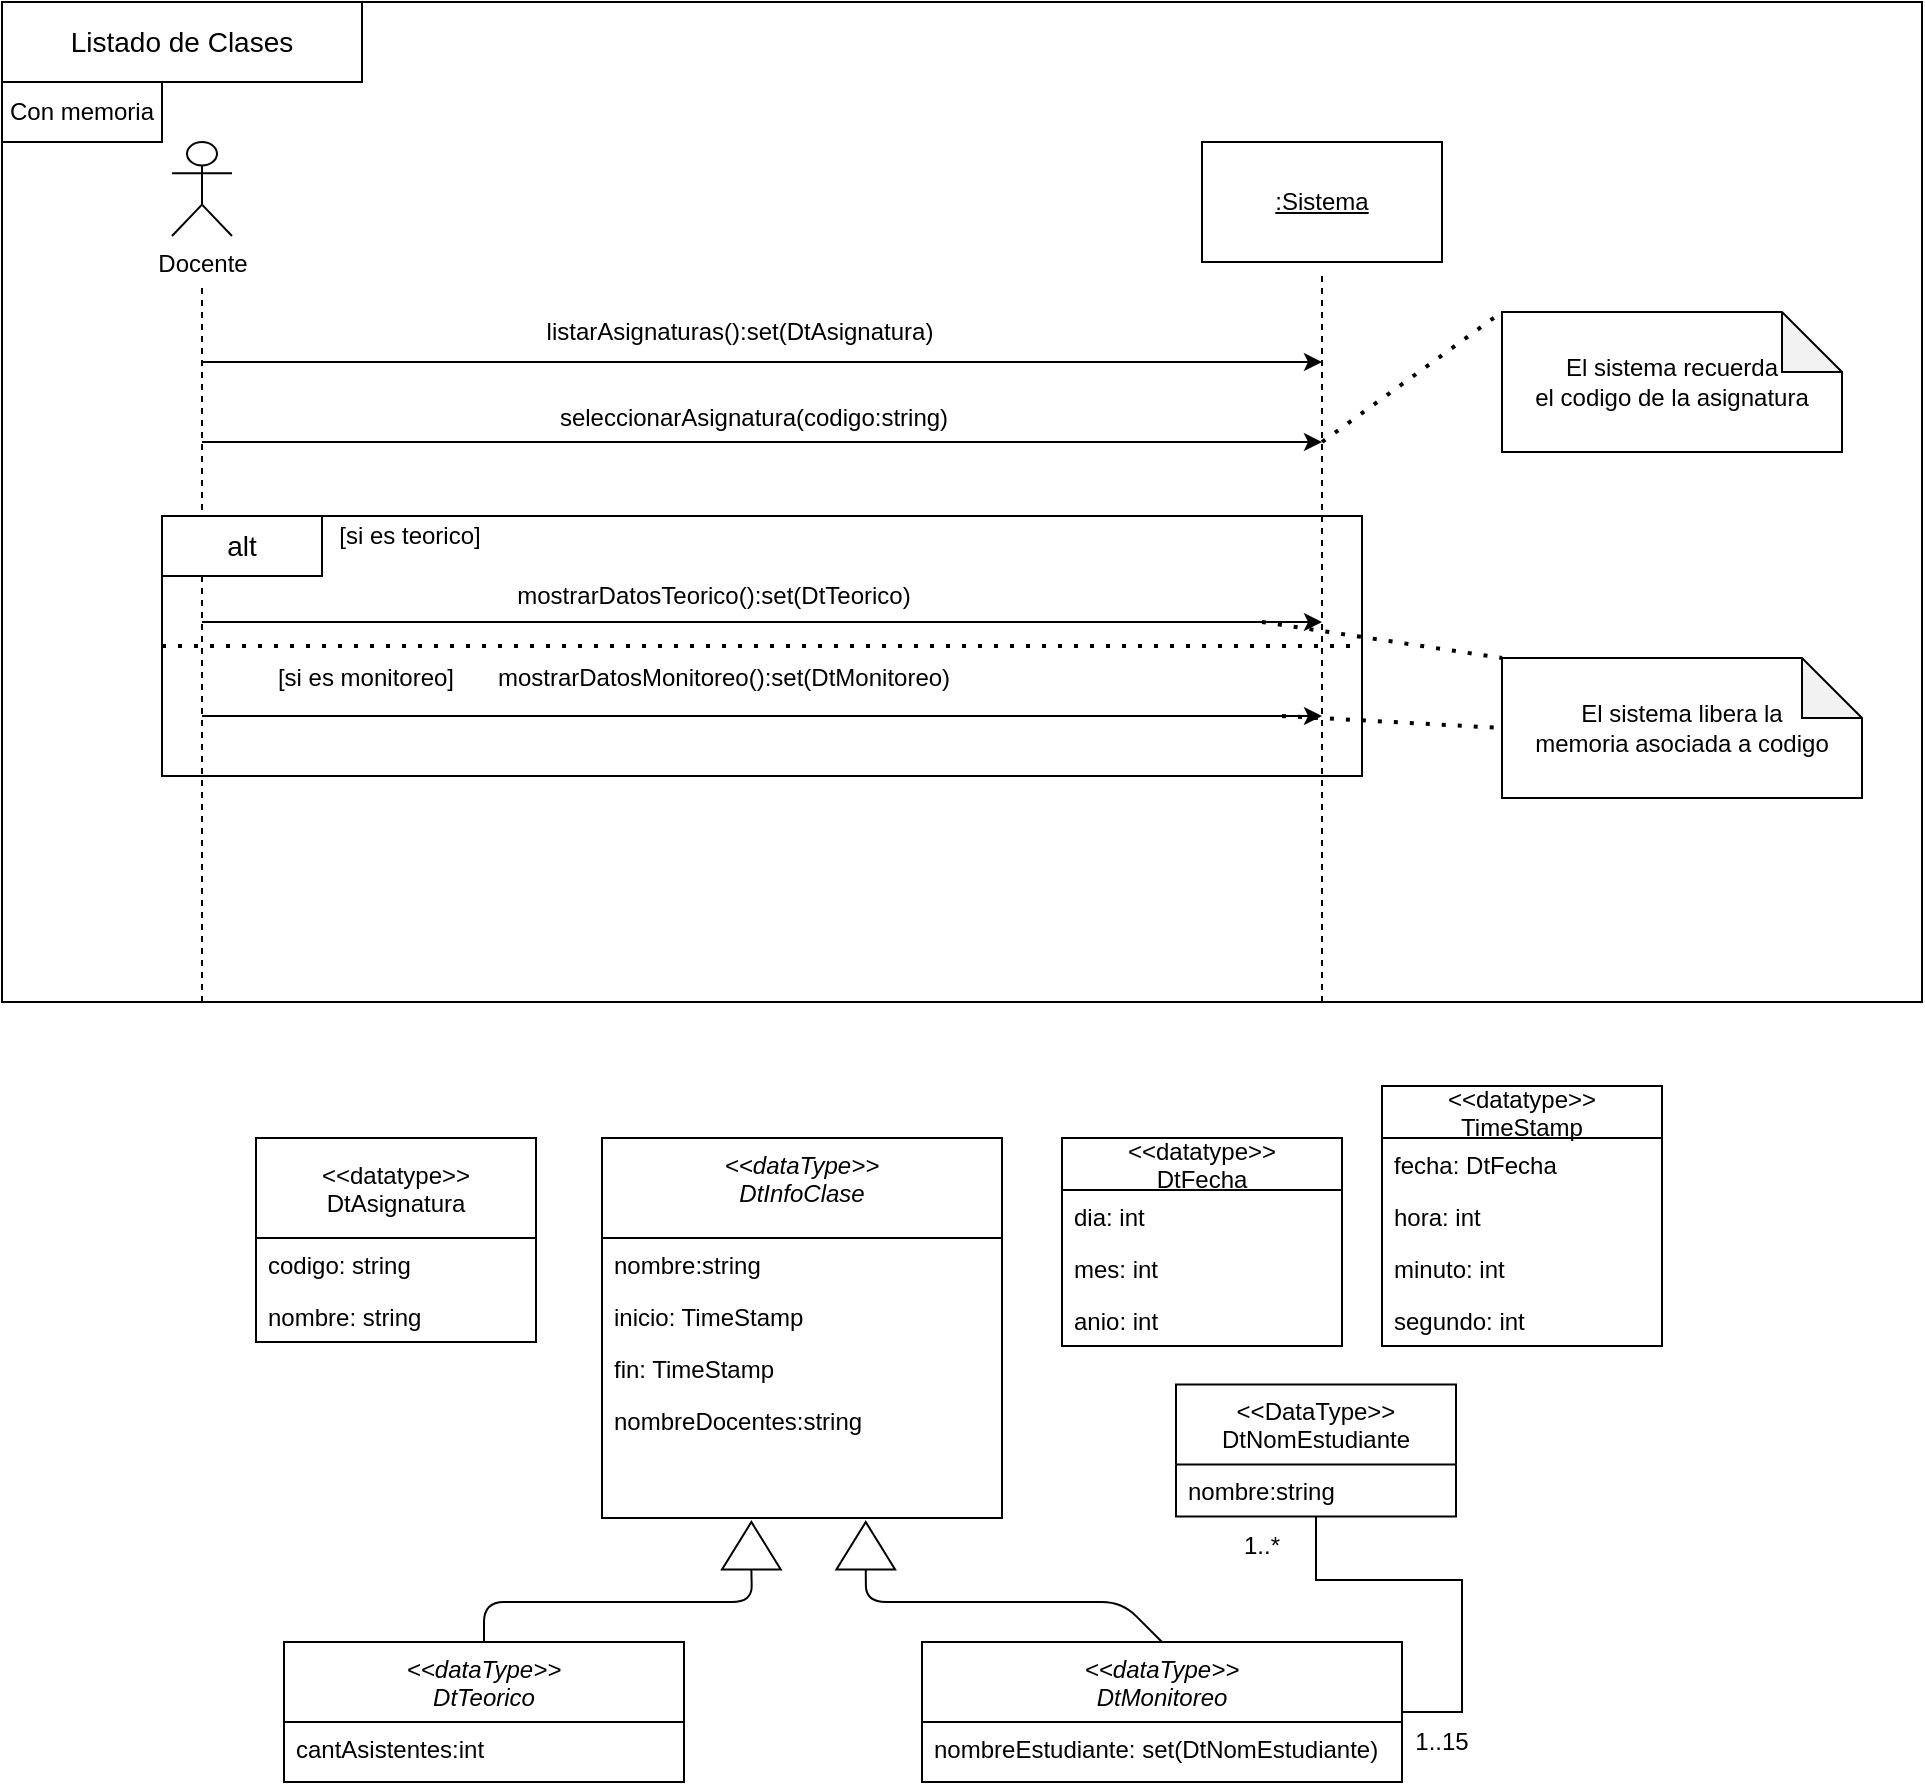 <mxfile version="14.6.11" type="device"><diagram id="C5RBs43oDa-KdzZeNtuy" name="Page-1"><mxGraphModel dx="865" dy="1653" grid="1" gridSize="10" guides="1" tooltips="1" connect="1" arrows="1" fold="1" page="1" pageScale="1" pageWidth="827" pageHeight="1169" math="0" shadow="0"><root><mxCell id="WIyWlLk6GJQsqaUBKTNV-0"/><mxCell id="WIyWlLk6GJQsqaUBKTNV-1" parent="WIyWlLk6GJQsqaUBKTNV-0"/><mxCell id="CHnLRA_8P1fuMN_sT4ML-0" value="" style="rounded=0;whiteSpace=wrap;html=1;" parent="WIyWlLk6GJQsqaUBKTNV-1" vertex="1"><mxGeometry x="100" y="-620" width="960" height="500" as="geometry"/></mxCell><mxCell id="CHnLRA_8P1fuMN_sT4ML-1" value="" style="rounded=0;whiteSpace=wrap;html=1;" parent="WIyWlLk6GJQsqaUBKTNV-1" vertex="1"><mxGeometry x="180" y="-363" width="600" height="130" as="geometry"/></mxCell><mxCell id="CHnLRA_8P1fuMN_sT4ML-2" value="&lt;&lt;dataType&gt;&gt;&#10;DtInfoClase" style="swimlane;fontStyle=2;align=center;verticalAlign=top;childLayout=stackLayout;horizontal=1;startSize=50;horizontalStack=0;resizeParent=1;resizeLast=0;collapsible=1;marginBottom=0;rounded=0;shadow=0;strokeWidth=1;" parent="WIyWlLk6GJQsqaUBKTNV-1" vertex="1"><mxGeometry x="400" y="-52" width="200" height="190" as="geometry"><mxRectangle x="230" y="140" width="160" height="26" as="alternateBounds"/></mxGeometry></mxCell><mxCell id="CHnLRA_8P1fuMN_sT4ML-3" value="nombre:string" style="text;align=left;verticalAlign=top;spacingLeft=4;spacingRight=4;overflow=hidden;rotatable=0;points=[[0,0.5],[1,0.5]];portConstraint=eastwest;" parent="CHnLRA_8P1fuMN_sT4ML-2" vertex="1"><mxGeometry y="50" width="200" height="26" as="geometry"/></mxCell><mxCell id="CHnLRA_8P1fuMN_sT4ML-4" value="inicio: TimeStamp" style="text;align=left;verticalAlign=top;spacingLeft=4;spacingRight=4;overflow=hidden;rotatable=0;points=[[0,0.5],[1,0.5]];portConstraint=eastwest;rounded=0;shadow=0;html=0;" parent="CHnLRA_8P1fuMN_sT4ML-2" vertex="1"><mxGeometry y="76" width="200" height="26" as="geometry"/></mxCell><mxCell id="CHnLRA_8P1fuMN_sT4ML-6" value="fin: TimeStamp" style="text;align=left;verticalAlign=top;spacingLeft=4;spacingRight=4;overflow=hidden;rotatable=0;points=[[0,0.5],[1,0.5]];portConstraint=eastwest;rounded=0;shadow=0;html=0;" parent="CHnLRA_8P1fuMN_sT4ML-2" vertex="1"><mxGeometry y="102" width="200" height="26" as="geometry"/></mxCell><mxCell id="CHnLRA_8P1fuMN_sT4ML-5" value="nombreDocentes:string" style="text;align=left;verticalAlign=top;spacingLeft=4;spacingRight=4;overflow=hidden;rotatable=0;points=[[0,0.5],[1,0.5]];portConstraint=eastwest;rounded=0;shadow=0;html=0;" parent="CHnLRA_8P1fuMN_sT4ML-2" vertex="1"><mxGeometry y="128" width="200" height="26" as="geometry"/></mxCell><mxCell id="CHnLRA_8P1fuMN_sT4ML-17" value="&lt;u&gt;:Sistema&lt;/u&gt;" style="rounded=0;whiteSpace=wrap;html=1;" parent="WIyWlLk6GJQsqaUBKTNV-1" vertex="1"><mxGeometry x="700" y="-550" width="120" height="60" as="geometry"/></mxCell><mxCell id="CHnLRA_8P1fuMN_sT4ML-18" value="" style="endArrow=none;dashed=1;html=1;" parent="WIyWlLk6GJQsqaUBKTNV-1" edge="1"><mxGeometry width="50" height="50" relative="1" as="geometry"><mxPoint x="200" y="-120" as="sourcePoint"/><mxPoint x="200" y="-479" as="targetPoint"/></mxGeometry></mxCell><mxCell id="CHnLRA_8P1fuMN_sT4ML-19" value="" style="endArrow=none;dashed=1;html=1;" parent="WIyWlLk6GJQsqaUBKTNV-1" edge="1"><mxGeometry width="50" height="50" relative="1" as="geometry"><mxPoint x="760" y="-120" as="sourcePoint"/><mxPoint x="760" y="-485" as="targetPoint"/></mxGeometry></mxCell><mxCell id="CHnLRA_8P1fuMN_sT4ML-20" value="Docente" style="shape=umlActor;verticalLabelPosition=bottom;verticalAlign=top;html=1;outlineConnect=0;" parent="WIyWlLk6GJQsqaUBKTNV-1" vertex="1"><mxGeometry x="185" y="-550" width="30" height="47" as="geometry"/></mxCell><mxCell id="CHnLRA_8P1fuMN_sT4ML-21" value="" style="endArrow=classic;html=1;" parent="WIyWlLk6GJQsqaUBKTNV-1" edge="1"><mxGeometry width="50" height="50" relative="1" as="geometry"><mxPoint x="200" y="-440" as="sourcePoint"/><mxPoint x="760" y="-440" as="targetPoint"/></mxGeometry></mxCell><mxCell id="CHnLRA_8P1fuMN_sT4ML-22" value="listarAsignaturas():set(DtAsignatura)" style="text;html=1;strokeColor=none;fillColor=none;align=center;verticalAlign=middle;whiteSpace=wrap;rounded=0;" parent="WIyWlLk6GJQsqaUBKTNV-1" vertex="1"><mxGeometry x="449" y="-465" width="40" height="20" as="geometry"/></mxCell><mxCell id="CHnLRA_8P1fuMN_sT4ML-23" value="" style="endArrow=classic;html=1;" parent="WIyWlLk6GJQsqaUBKTNV-1" edge="1"><mxGeometry width="50" height="50" relative="1" as="geometry"><mxPoint x="200" y="-400" as="sourcePoint"/><mxPoint x="760" y="-400" as="targetPoint"/></mxGeometry></mxCell><mxCell id="CHnLRA_8P1fuMN_sT4ML-25" value="" style="endArrow=classic;html=1;" parent="WIyWlLk6GJQsqaUBKTNV-1" edge="1"><mxGeometry width="50" height="50" relative="1" as="geometry"><mxPoint x="200" y="-310" as="sourcePoint"/><mxPoint x="760" y="-310" as="targetPoint"/></mxGeometry></mxCell><mxCell id="CHnLRA_8P1fuMN_sT4ML-26" value="" style="endArrow=classic;html=1;" parent="WIyWlLk6GJQsqaUBKTNV-1" edge="1"><mxGeometry width="50" height="50" relative="1" as="geometry"><mxPoint x="200" y="-263" as="sourcePoint"/><mxPoint x="760" y="-263" as="targetPoint"/></mxGeometry></mxCell><mxCell id="CHnLRA_8P1fuMN_sT4ML-27" value="seleccionarAsignatura(codigo:string)" style="text;html=1;strokeColor=none;fillColor=none;align=center;verticalAlign=middle;whiteSpace=wrap;rounded=0;" parent="WIyWlLk6GJQsqaUBKTNV-1" vertex="1"><mxGeometry x="306" y="-422" width="340" height="20" as="geometry"/></mxCell><mxCell id="CHnLRA_8P1fuMN_sT4ML-29" value="[si es teorico]" style="text;html=1;strokeColor=none;fillColor=none;align=center;verticalAlign=middle;whiteSpace=wrap;rounded=0;" parent="WIyWlLk6GJQsqaUBKTNV-1" vertex="1"><mxGeometry x="249" y="-363" width="110" height="20" as="geometry"/></mxCell><mxCell id="CHnLRA_8P1fuMN_sT4ML-30" value="" style="endArrow=none;dashed=1;html=1;dashPattern=1 3;strokeWidth=2;exitX=0;exitY=0.5;exitDx=0;exitDy=0;entryX=1;entryY=0.5;entryDx=0;entryDy=0;" parent="WIyWlLk6GJQsqaUBKTNV-1" source="CHnLRA_8P1fuMN_sT4ML-1" target="CHnLRA_8P1fuMN_sT4ML-1" edge="1"><mxGeometry width="50" height="50" relative="1" as="geometry"><mxPoint x="390" y="-190" as="sourcePoint"/><mxPoint x="440" y="-240" as="targetPoint"/></mxGeometry></mxCell><mxCell id="CHnLRA_8P1fuMN_sT4ML-31" value="[si es monitoreo]" style="text;html=1;strokeColor=none;fillColor=none;align=center;verticalAlign=middle;whiteSpace=wrap;rounded=0;" parent="WIyWlLk6GJQsqaUBKTNV-1" vertex="1"><mxGeometry x="227" y="-292" width="110" height="20" as="geometry"/></mxCell><mxCell id="CHnLRA_8P1fuMN_sT4ML-33" value="El sistema recuerda &lt;br&gt;el codigo de la asignatura" style="shape=note;whiteSpace=wrap;html=1;backgroundOutline=1;darkOpacity=0.05;" parent="WIyWlLk6GJQsqaUBKTNV-1" vertex="1"><mxGeometry x="850" y="-465" width="170" height="70" as="geometry"/></mxCell><mxCell id="CHnLRA_8P1fuMN_sT4ML-34" value="El sistema libera la&lt;br&gt;&amp;nbsp;memoria asociada a codigo&amp;nbsp;" style="shape=note;whiteSpace=wrap;html=1;backgroundOutline=1;darkOpacity=0.05;" parent="WIyWlLk6GJQsqaUBKTNV-1" vertex="1"><mxGeometry x="850" y="-292" width="180" height="70" as="geometry"/></mxCell><mxCell id="CHnLRA_8P1fuMN_sT4ML-35" value="" style="endArrow=none;dashed=1;html=1;dashPattern=1 3;strokeWidth=2;entryX=0;entryY=0;entryDx=0;entryDy=0;entryPerimeter=0;" parent="WIyWlLk6GJQsqaUBKTNV-1" target="CHnLRA_8P1fuMN_sT4ML-33" edge="1"><mxGeometry width="50" height="50" relative="1" as="geometry"><mxPoint x="760" y="-400" as="sourcePoint"/><mxPoint x="870" y="-310" as="targetPoint"/></mxGeometry></mxCell><mxCell id="CHnLRA_8P1fuMN_sT4ML-36" value="" style="endArrow=none;dashed=1;html=1;dashPattern=1 3;strokeWidth=2;entryX=0;entryY=0;entryDx=0;entryDy=0;entryPerimeter=0;" parent="WIyWlLk6GJQsqaUBKTNV-1" target="CHnLRA_8P1fuMN_sT4ML-34" edge="1"><mxGeometry width="50" height="50" relative="1" as="geometry"><mxPoint x="730" y="-310" as="sourcePoint"/><mxPoint x="870" y="-310" as="targetPoint"/></mxGeometry></mxCell><mxCell id="CHnLRA_8P1fuMN_sT4ML-37" value="&lt;span style=&quot;font-size: 14px&quot;&gt;Listado de Clases&lt;br&gt;&lt;/span&gt;" style="rounded=0;whiteSpace=wrap;html=1;" parent="WIyWlLk6GJQsqaUBKTNV-1" vertex="1"><mxGeometry x="100" y="-620" width="180" height="40" as="geometry"/></mxCell><mxCell id="CHnLRA_8P1fuMN_sT4ML-38" value="&lt;&lt;dataType&gt;&gt;&#10;DtTeorico" style="swimlane;fontStyle=2;align=center;verticalAlign=top;childLayout=stackLayout;horizontal=1;startSize=40;horizontalStack=0;resizeParent=1;resizeLast=0;collapsible=1;marginBottom=0;rounded=0;shadow=0;strokeWidth=1;" parent="WIyWlLk6GJQsqaUBKTNV-1" vertex="1"><mxGeometry x="241" y="200" width="200" height="70" as="geometry"><mxRectangle x="230" y="140" width="160" height="26" as="alternateBounds"/></mxGeometry></mxCell><mxCell id="CHnLRA_8P1fuMN_sT4ML-39" value="cantAsistentes:int" style="text;align=left;verticalAlign=top;spacingLeft=4;spacingRight=4;overflow=hidden;rotatable=0;points=[[0,0.5],[1,0.5]];portConstraint=eastwest;" parent="CHnLRA_8P1fuMN_sT4ML-38" vertex="1"><mxGeometry y="40" width="200" height="26" as="geometry"/></mxCell><mxCell id="CHnLRA_8P1fuMN_sT4ML-42" value="&lt;font style=&quot;font-size: 14px&quot;&gt;alt&lt;/font&gt;" style="rounded=0;whiteSpace=wrap;html=1;" parent="WIyWlLk6GJQsqaUBKTNV-1" vertex="1"><mxGeometry x="180" y="-363" width="80" height="30" as="geometry"/></mxCell><mxCell id="CHnLRA_8P1fuMN_sT4ML-44" value="mostrarDatosMonitoreo():set(DtMonitoreo)" style="text;html=1;strokeColor=none;fillColor=none;align=center;verticalAlign=middle;whiteSpace=wrap;rounded=0;" parent="WIyWlLk6GJQsqaUBKTNV-1" vertex="1"><mxGeometry x="441" y="-292" width="40" height="20" as="geometry"/></mxCell><mxCell id="CHnLRA_8P1fuMN_sT4ML-51" value="mostrarDatosTeorico():set(DtTeorico)" style="text;html=1;strokeColor=none;fillColor=none;align=center;verticalAlign=middle;whiteSpace=wrap;rounded=0;" parent="WIyWlLk6GJQsqaUBKTNV-1" vertex="1"><mxGeometry x="436" y="-333" width="40" height="20" as="geometry"/></mxCell><mxCell id="CHnLRA_8P1fuMN_sT4ML-52" value="&lt;&lt;dataType&gt;&gt;&#10;DtMonitoreo" style="swimlane;fontStyle=2;align=center;verticalAlign=top;childLayout=stackLayout;horizontal=1;startSize=40;horizontalStack=0;resizeParent=1;resizeLast=0;collapsible=1;marginBottom=0;rounded=0;shadow=0;strokeWidth=1;" parent="WIyWlLk6GJQsqaUBKTNV-1" vertex="1"><mxGeometry x="560" y="200" width="240" height="70" as="geometry"><mxRectangle x="230" y="140" width="160" height="26" as="alternateBounds"/></mxGeometry></mxCell><mxCell id="CHnLRA_8P1fuMN_sT4ML-53" value="nombreEstudiante: set(DtNomEstudiante)" style="text;align=left;verticalAlign=top;spacingLeft=4;spacingRight=4;overflow=hidden;rotatable=0;points=[[0,0.5],[1,0.5]];portConstraint=eastwest;" parent="CHnLRA_8P1fuMN_sT4ML-52" vertex="1"><mxGeometry y="40" width="240" height="26" as="geometry"/></mxCell><mxCell id="CHnLRA_8P1fuMN_sT4ML-55" value="" style="triangle;whiteSpace=wrap;html=1;rotation=-90;" parent="WIyWlLk6GJQsqaUBKTNV-1" vertex="1"><mxGeometry x="462.81" y="137.2" width="23.75" height="29.37" as="geometry"/></mxCell><mxCell id="CHnLRA_8P1fuMN_sT4ML-56" value="" style="triangle;whiteSpace=wrap;html=1;rotation=-90;" parent="WIyWlLk6GJQsqaUBKTNV-1" vertex="1"><mxGeometry x="520" y="137.2" width="23.75" height="29.37" as="geometry"/></mxCell><mxCell id="CHnLRA_8P1fuMN_sT4ML-57" value="" style="endArrow=none;html=1;entryX=0;entryY=0.5;entryDx=0;entryDy=0;exitX=0.5;exitY=0;exitDx=0;exitDy=0;" parent="WIyWlLk6GJQsqaUBKTNV-1" source="CHnLRA_8P1fuMN_sT4ML-38" target="CHnLRA_8P1fuMN_sT4ML-55" edge="1"><mxGeometry width="50" height="50" relative="1" as="geometry"><mxPoint x="470" y="120" as="sourcePoint"/><mxPoint x="520" y="70" as="targetPoint"/><Array as="points"><mxPoint x="341" y="180"/><mxPoint x="475" y="180"/></Array></mxGeometry></mxCell><mxCell id="CHnLRA_8P1fuMN_sT4ML-58" value="" style="endArrow=none;html=1;exitX=0.5;exitY=0;exitDx=0;exitDy=0;entryX=0;entryY=0.5;entryDx=0;entryDy=0;" parent="WIyWlLk6GJQsqaUBKTNV-1" source="CHnLRA_8P1fuMN_sT4ML-52" target="CHnLRA_8P1fuMN_sT4ML-56" edge="1"><mxGeometry width="50" height="50" relative="1" as="geometry"><mxPoint x="414" y="200" as="sourcePoint"/><mxPoint x="548" y="157.19" as="targetPoint"/><Array as="points"><mxPoint x="660" y="180"/><mxPoint x="532" y="180"/></Array></mxGeometry></mxCell><mxCell id="0DZpg42AMB7NxUAZfTdK-0" value="Con memoria" style="rounded=0;whiteSpace=wrap;html=1;fontSize=12;strokeWidth=1;" vertex="1" parent="WIyWlLk6GJQsqaUBKTNV-1"><mxGeometry x="100" y="-580" width="80" height="30" as="geometry"/></mxCell><mxCell id="0DZpg42AMB7NxUAZfTdK-9" style="edgeStyle=orthogonalEdgeStyle;rounded=0;orthogonalLoop=1;jettySize=auto;html=1;entryX=1;entryY=0.5;entryDx=0;entryDy=0;fontSize=12;endArrow=none;endFill=0;" edge="1" parent="WIyWlLk6GJQsqaUBKTNV-1" source="0DZpg42AMB7NxUAZfTdK-1" target="CHnLRA_8P1fuMN_sT4ML-52"><mxGeometry relative="1" as="geometry"><Array as="points"><mxPoint x="757" y="169"/><mxPoint x="830" y="169"/><mxPoint x="830" y="235"/></Array></mxGeometry></mxCell><mxCell id="0DZpg42AMB7NxUAZfTdK-1" value="&lt;&lt;DataType&gt;&gt;&#10;DtNomEstudiante" style="swimlane;fontStyle=0;childLayout=stackLayout;horizontal=1;startSize=40;fillColor=none;horizontalStack=0;resizeParent=1;resizeParentMax=0;resizeLast=0;collapsible=1;marginBottom=0;fontSize=12;strokeWidth=1;" vertex="1" parent="WIyWlLk6GJQsqaUBKTNV-1"><mxGeometry x="687" y="71.2" width="140" height="66" as="geometry"/></mxCell><mxCell id="0DZpg42AMB7NxUAZfTdK-2" value="nombre:string" style="text;strokeColor=none;fillColor=none;align=left;verticalAlign=top;spacingLeft=4;spacingRight=4;overflow=hidden;rotatable=0;points=[[0,0.5],[1,0.5]];portConstraint=eastwest;" vertex="1" parent="0DZpg42AMB7NxUAZfTdK-1"><mxGeometry y="40" width="140" height="26" as="geometry"/></mxCell><mxCell id="0DZpg42AMB7NxUAZfTdK-12" value="" style="endArrow=none;dashed=1;html=1;dashPattern=1 3;strokeWidth=2;fontSize=12;entryX=0;entryY=0.5;entryDx=0;entryDy=0;entryPerimeter=0;" edge="1" parent="WIyWlLk6GJQsqaUBKTNV-1" target="CHnLRA_8P1fuMN_sT4ML-34"><mxGeometry width="50" height="50" relative="1" as="geometry"><mxPoint x="740" y="-263" as="sourcePoint"/><mxPoint x="790" y="-313" as="targetPoint"/></mxGeometry></mxCell><mxCell id="0DZpg42AMB7NxUAZfTdK-13" value="1..15" style="text;html=1;strokeColor=none;fillColor=none;align=center;verticalAlign=middle;whiteSpace=wrap;rounded=0;fontSize=12;" vertex="1" parent="WIyWlLk6GJQsqaUBKTNV-1"><mxGeometry x="800" y="240" width="40" height="20" as="geometry"/></mxCell><mxCell id="0DZpg42AMB7NxUAZfTdK-14" value="1..*" style="text;html=1;strokeColor=none;fillColor=none;align=center;verticalAlign=middle;whiteSpace=wrap;rounded=0;fontSize=12;" vertex="1" parent="WIyWlLk6GJQsqaUBKTNV-1"><mxGeometry x="710" y="141.89" width="40" height="20" as="geometry"/></mxCell><mxCell id="0DZpg42AMB7NxUAZfTdK-15" value="&lt;&lt;datatype&gt;&gt;&#10;DtAsignatura" style="swimlane;fontStyle=0;childLayout=stackLayout;horizontal=1;startSize=50;fillColor=none;horizontalStack=0;resizeParent=1;resizeParentMax=0;resizeLast=0;collapsible=1;marginBottom=0;fontSize=12;strokeWidth=1;" vertex="1" parent="WIyWlLk6GJQsqaUBKTNV-1"><mxGeometry x="227" y="-52" width="140" height="102" as="geometry"/></mxCell><mxCell id="0DZpg42AMB7NxUAZfTdK-16" value="codigo: string" style="text;strokeColor=none;fillColor=none;align=left;verticalAlign=top;spacingLeft=4;spacingRight=4;overflow=hidden;rotatable=0;points=[[0,0.5],[1,0.5]];portConstraint=eastwest;" vertex="1" parent="0DZpg42AMB7NxUAZfTdK-15"><mxGeometry y="50" width="140" height="26" as="geometry"/></mxCell><mxCell id="0DZpg42AMB7NxUAZfTdK-17" value="nombre: string" style="text;strokeColor=none;fillColor=none;align=left;verticalAlign=top;spacingLeft=4;spacingRight=4;overflow=hidden;rotatable=0;points=[[0,0.5],[1,0.5]];portConstraint=eastwest;" vertex="1" parent="0DZpg42AMB7NxUAZfTdK-15"><mxGeometry y="76" width="140" height="26" as="geometry"/></mxCell><mxCell id="0DZpg42AMB7NxUAZfTdK-19" value="&lt;&lt;datatype&gt;&gt;&#10;DtFecha" style="swimlane;fontStyle=0;childLayout=stackLayout;horizontal=1;startSize=26;fillColor=none;horizontalStack=0;resizeParent=1;resizeParentMax=0;resizeLast=0;collapsible=1;marginBottom=0;fontSize=12;strokeWidth=1;" vertex="1" parent="WIyWlLk6GJQsqaUBKTNV-1"><mxGeometry x="630" y="-52" width="140" height="104" as="geometry"/></mxCell><mxCell id="0DZpg42AMB7NxUAZfTdK-20" value="dia: int" style="text;strokeColor=none;fillColor=none;align=left;verticalAlign=top;spacingLeft=4;spacingRight=4;overflow=hidden;rotatable=0;points=[[0,0.5],[1,0.5]];portConstraint=eastwest;" vertex="1" parent="0DZpg42AMB7NxUAZfTdK-19"><mxGeometry y="26" width="140" height="26" as="geometry"/></mxCell><mxCell id="0DZpg42AMB7NxUAZfTdK-21" value="mes: int" style="text;strokeColor=none;fillColor=none;align=left;verticalAlign=top;spacingLeft=4;spacingRight=4;overflow=hidden;rotatable=0;points=[[0,0.5],[1,0.5]];portConstraint=eastwest;" vertex="1" parent="0DZpg42AMB7NxUAZfTdK-19"><mxGeometry y="52" width="140" height="26" as="geometry"/></mxCell><mxCell id="0DZpg42AMB7NxUAZfTdK-22" value="anio: int" style="text;strokeColor=none;fillColor=none;align=left;verticalAlign=top;spacingLeft=4;spacingRight=4;overflow=hidden;rotatable=0;points=[[0,0.5],[1,0.5]];portConstraint=eastwest;" vertex="1" parent="0DZpg42AMB7NxUAZfTdK-19"><mxGeometry y="78" width="140" height="26" as="geometry"/></mxCell><mxCell id="0DZpg42AMB7NxUAZfTdK-23" value="&lt;&lt;datatype&gt;&gt;&#10;TimeStamp" style="swimlane;fontStyle=0;childLayout=stackLayout;horizontal=1;startSize=26;fillColor=none;horizontalStack=0;resizeParent=1;resizeParentMax=0;resizeLast=0;collapsible=1;marginBottom=0;fontSize=12;strokeWidth=1;" vertex="1" parent="WIyWlLk6GJQsqaUBKTNV-1"><mxGeometry x="790" y="-78" width="140" height="130" as="geometry"/></mxCell><mxCell id="0DZpg42AMB7NxUAZfTdK-24" value="fecha: DtFecha" style="text;strokeColor=none;fillColor=none;align=left;verticalAlign=top;spacingLeft=4;spacingRight=4;overflow=hidden;rotatable=0;points=[[0,0.5],[1,0.5]];portConstraint=eastwest;" vertex="1" parent="0DZpg42AMB7NxUAZfTdK-23"><mxGeometry y="26" width="140" height="26" as="geometry"/></mxCell><mxCell id="0DZpg42AMB7NxUAZfTdK-25" value="hora: int" style="text;strokeColor=none;fillColor=none;align=left;verticalAlign=top;spacingLeft=4;spacingRight=4;overflow=hidden;rotatable=0;points=[[0,0.5],[1,0.5]];portConstraint=eastwest;" vertex="1" parent="0DZpg42AMB7NxUAZfTdK-23"><mxGeometry y="52" width="140" height="26" as="geometry"/></mxCell><mxCell id="0DZpg42AMB7NxUAZfTdK-26" value="minuto: int" style="text;strokeColor=none;fillColor=none;align=left;verticalAlign=top;spacingLeft=4;spacingRight=4;overflow=hidden;rotatable=0;points=[[0,0.5],[1,0.5]];portConstraint=eastwest;" vertex="1" parent="0DZpg42AMB7NxUAZfTdK-23"><mxGeometry y="78" width="140" height="26" as="geometry"/></mxCell><mxCell id="0DZpg42AMB7NxUAZfTdK-27" value="segundo: int" style="text;strokeColor=none;fillColor=none;align=left;verticalAlign=top;spacingLeft=4;spacingRight=4;overflow=hidden;rotatable=0;points=[[0,0.5],[1,0.5]];portConstraint=eastwest;fontSize=12;" vertex="1" parent="0DZpg42AMB7NxUAZfTdK-23"><mxGeometry y="104" width="140" height="26" as="geometry"/></mxCell></root></mxGraphModel></diagram></mxfile>